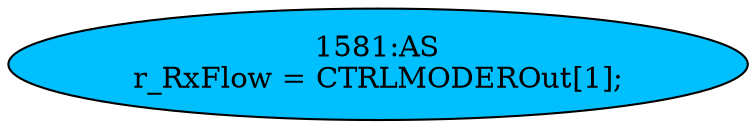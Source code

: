 strict digraph "" {
	node [label="\N"];
	"1581:AS"	 [ast="<pyverilog.vparser.ast.Assign object at 0x7fbdee046ed0>",
		def_var="['r_RxFlow']",
		fillcolor=deepskyblue,
		label="1581:AS
r_RxFlow = CTRLMODEROut[1];",
		statements="[]",
		style=filled,
		typ=Assign,
		use_var="['CTRLMODEROut']"];
}
